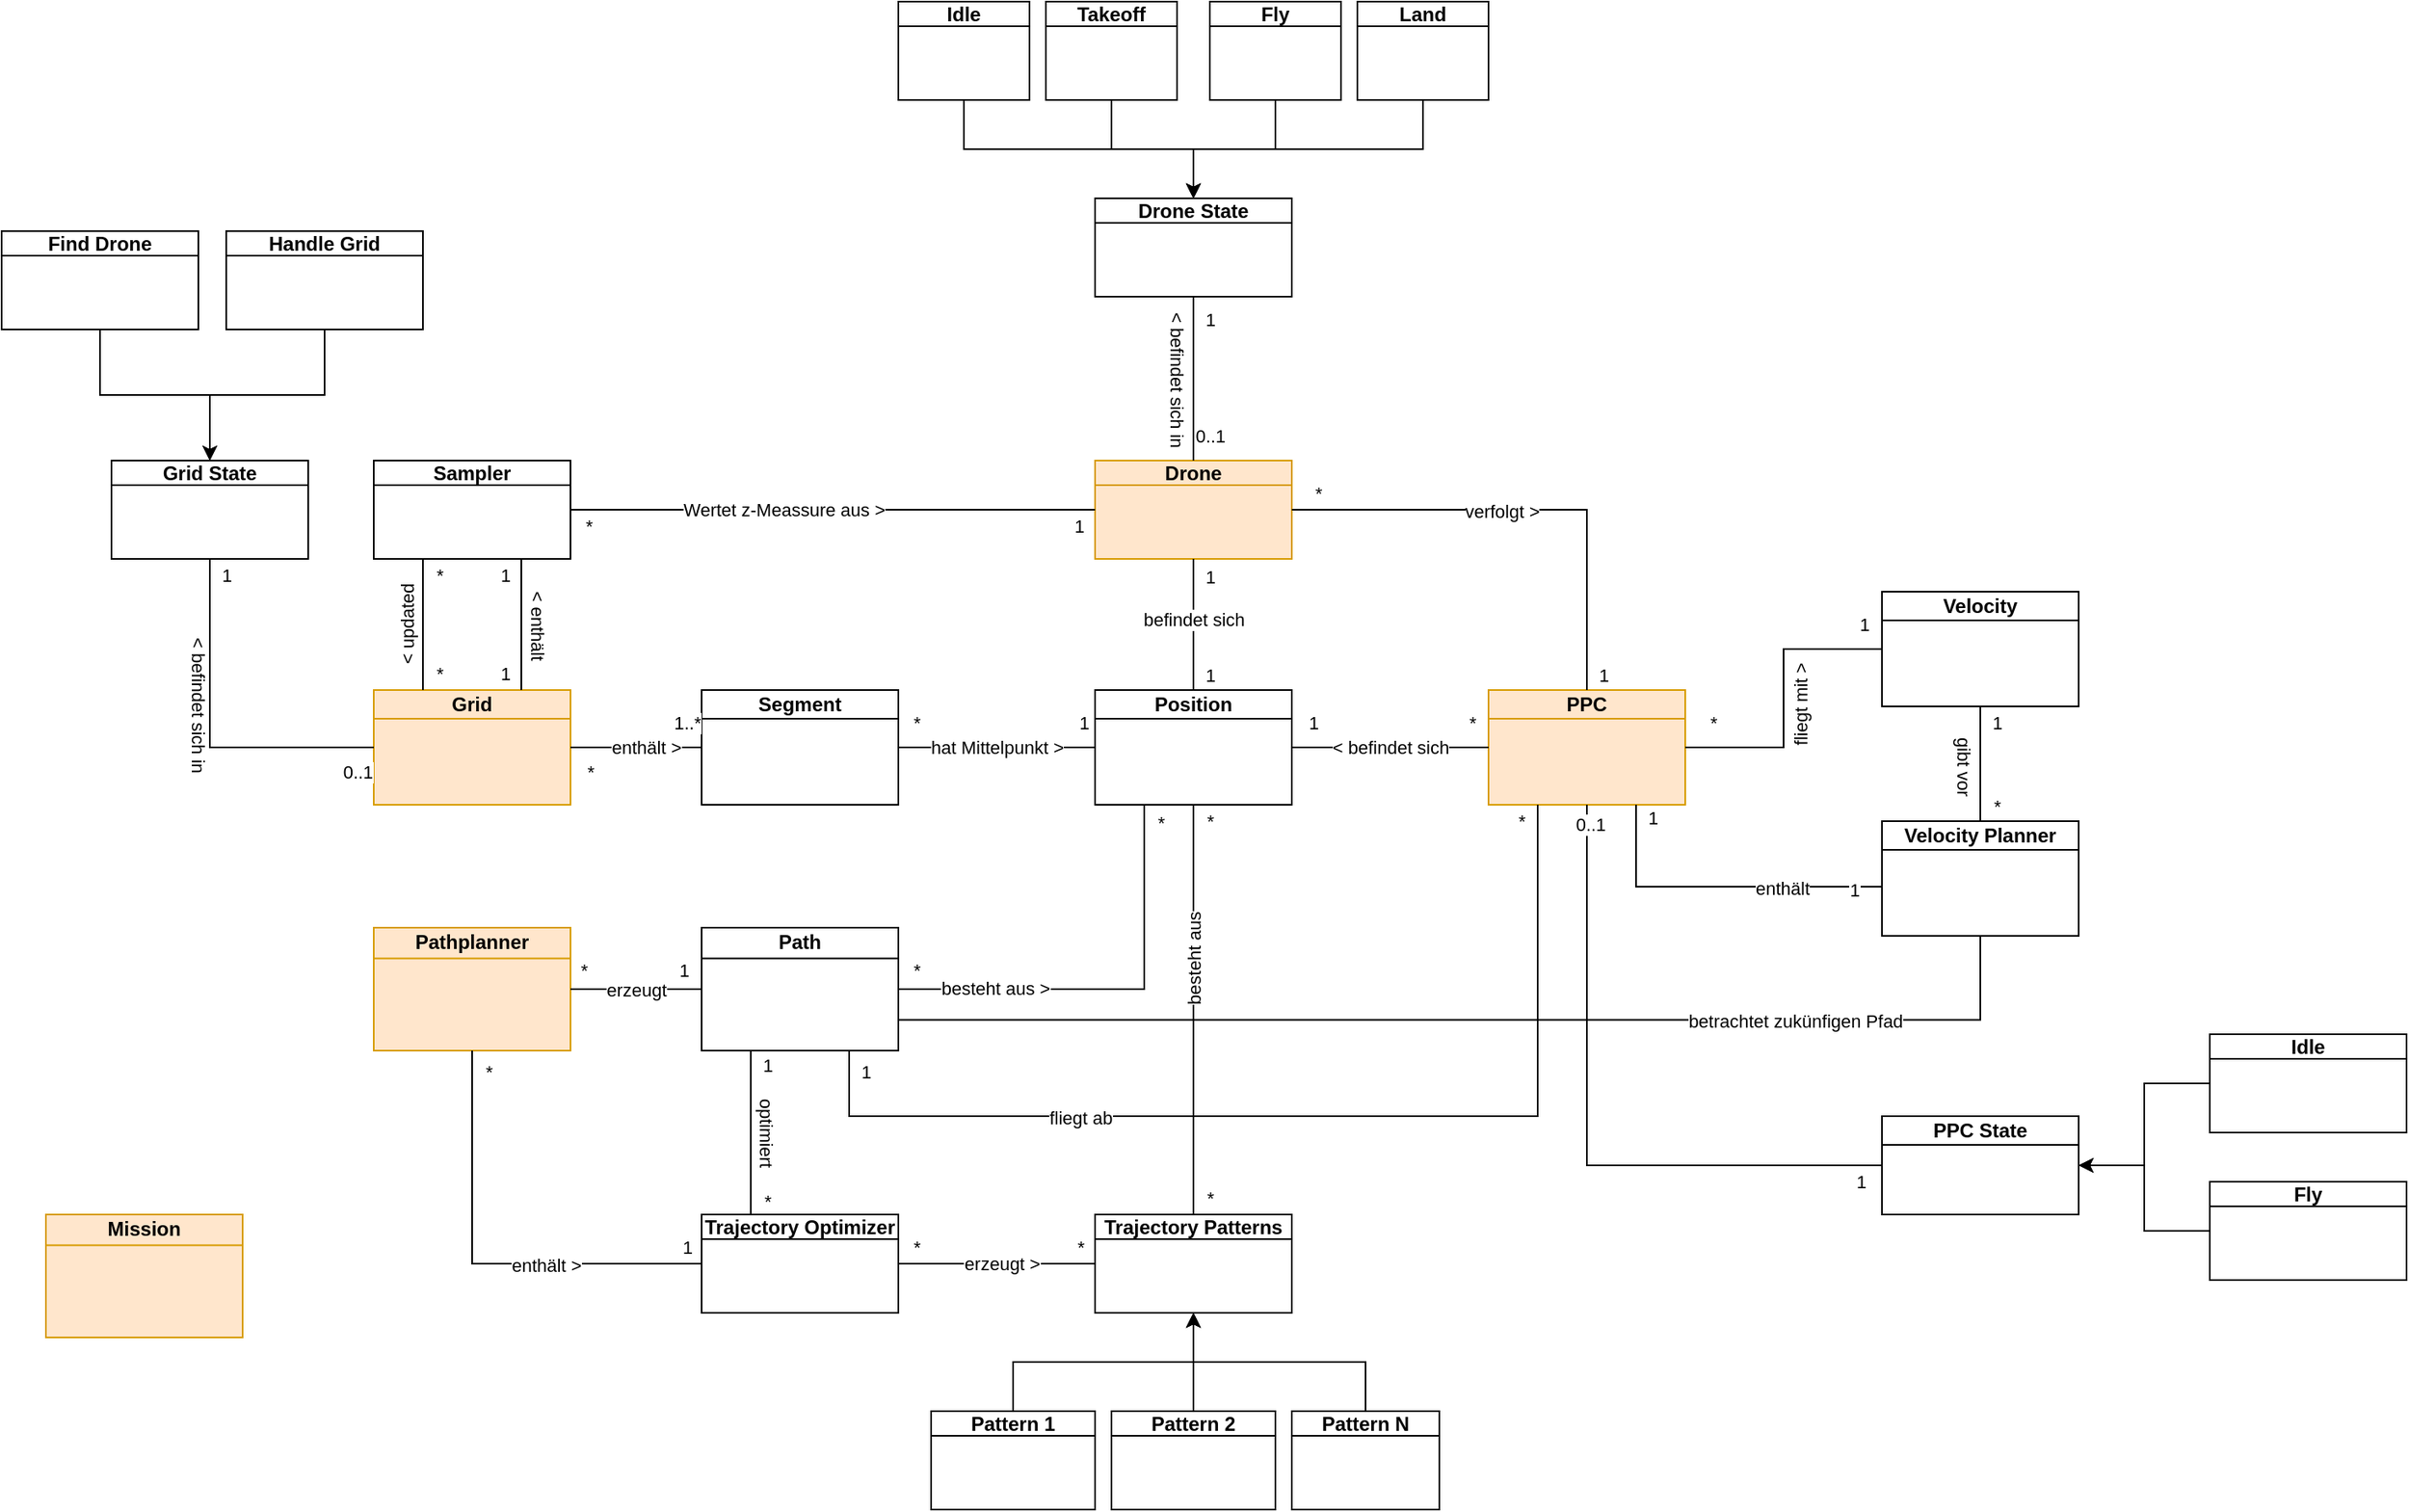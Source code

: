 <mxfile version="26.0.9">
  <diagram id="C5RBs43oDa-KdzZeNtuy" name="Page-1">
    <mxGraphModel dx="3218" dy="2085" grid="1" gridSize="10" guides="1" tooltips="1" connect="1" arrows="1" fold="1" page="1" pageScale="1" pageWidth="827" pageHeight="1169" math="0" shadow="0">
      <root>
        <mxCell id="WIyWlLk6GJQsqaUBKTNV-0" />
        <mxCell id="WIyWlLk6GJQsqaUBKTNV-1" parent="WIyWlLk6GJQsqaUBKTNV-0" />
        <mxCell id="83C_K9UTvUmJRls6Znom-3" value="" style="group" parent="WIyWlLk6GJQsqaUBKTNV-1" vertex="1" connectable="0">
          <mxGeometry x="-720" y="120" width="120" height="70" as="geometry" />
        </mxCell>
        <mxCell id="83C_K9UTvUmJRls6Znom-0" value="" style="rounded=0;whiteSpace=wrap;html=1;fillColor=#ffe6cc;strokeColor=#d79b00;" parent="83C_K9UTvUmJRls6Znom-3" vertex="1">
          <mxGeometry width="120" height="70" as="geometry" />
        </mxCell>
        <mxCell id="83C_K9UTvUmJRls6Znom-1" value="&lt;b&gt;Grid&lt;/b&gt;" style="rounded=0;whiteSpace=wrap;html=1;fillColor=#ffe6cc;strokeColor=#d79b00;" parent="83C_K9UTvUmJRls6Znom-3" vertex="1">
          <mxGeometry width="120" height="17.5" as="geometry" />
        </mxCell>
        <mxCell id="83C_K9UTvUmJRls6Znom-4" value="" style="group" parent="WIyWlLk6GJQsqaUBKTNV-1" vertex="1" connectable="0">
          <mxGeometry x="-520" y="120" width="120" height="70" as="geometry" />
        </mxCell>
        <mxCell id="83C_K9UTvUmJRls6Znom-5" value="" style="rounded=0;whiteSpace=wrap;html=1;" parent="83C_K9UTvUmJRls6Znom-4" vertex="1">
          <mxGeometry width="120" height="70" as="geometry" />
        </mxCell>
        <mxCell id="83C_K9UTvUmJRls6Znom-6" value="&lt;b&gt;Segment&lt;/b&gt;" style="rounded=0;whiteSpace=wrap;html=1;" parent="83C_K9UTvUmJRls6Znom-4" vertex="1">
          <mxGeometry width="120" height="17.5" as="geometry" />
        </mxCell>
        <mxCell id="83C_K9UTvUmJRls6Znom-7" value="" style="group" parent="WIyWlLk6GJQsqaUBKTNV-1" vertex="1" connectable="0">
          <mxGeometry x="-280" y="120" width="120" height="70" as="geometry" />
        </mxCell>
        <mxCell id="83C_K9UTvUmJRls6Znom-8" value="" style="rounded=0;whiteSpace=wrap;html=1;" parent="83C_K9UTvUmJRls6Znom-7" vertex="1">
          <mxGeometry width="120" height="70" as="geometry" />
        </mxCell>
        <mxCell id="83C_K9UTvUmJRls6Znom-9" value="&lt;b&gt;Position&lt;/b&gt;" style="rounded=0;whiteSpace=wrap;html=1;" parent="83C_K9UTvUmJRls6Znom-7" vertex="1">
          <mxGeometry width="120" height="17.5" as="geometry" />
        </mxCell>
        <mxCell id="83C_K9UTvUmJRls6Znom-10" value="" style="group;fillColor=#dae8fc;strokeColor=#6c8ebf;" parent="WIyWlLk6GJQsqaUBKTNV-1" vertex="1" connectable="0">
          <mxGeometry x="-720" y="265" width="120" height="75" as="geometry" />
        </mxCell>
        <mxCell id="83C_K9UTvUmJRls6Znom-11" value="" style="rounded=0;whiteSpace=wrap;html=1;fillColor=#ffe6cc;strokeColor=#d79b00;" parent="83C_K9UTvUmJRls6Znom-10" vertex="1">
          <mxGeometry width="120" height="75" as="geometry" />
        </mxCell>
        <mxCell id="83C_K9UTvUmJRls6Znom-12" value="&lt;b&gt;Pathplanner&lt;/b&gt;" style="rounded=0;whiteSpace=wrap;html=1;fillColor=#ffe6cc;strokeColor=#d79b00;" parent="83C_K9UTvUmJRls6Znom-10" vertex="1">
          <mxGeometry width="120" height="18.75" as="geometry" />
        </mxCell>
        <mxCell id="83C_K9UTvUmJRls6Znom-13" value="" style="group" parent="WIyWlLk6GJQsqaUBKTNV-1" vertex="1" connectable="0">
          <mxGeometry x="-520" y="265" width="120" height="75" as="geometry" />
        </mxCell>
        <mxCell id="83C_K9UTvUmJRls6Znom-14" value="" style="rounded=0;whiteSpace=wrap;html=1;" parent="83C_K9UTvUmJRls6Znom-13" vertex="1">
          <mxGeometry width="120" height="75" as="geometry" />
        </mxCell>
        <mxCell id="83C_K9UTvUmJRls6Znom-15" value="&lt;b&gt;Path&lt;/b&gt;" style="rounded=0;whiteSpace=wrap;html=1;" parent="83C_K9UTvUmJRls6Znom-13" vertex="1">
          <mxGeometry width="120" height="18.75" as="geometry" />
        </mxCell>
        <mxCell id="83C_K9UTvUmJRls6Znom-16" value="" style="group;" parent="WIyWlLk6GJQsqaUBKTNV-1" vertex="1" connectable="0">
          <mxGeometry x="-520" y="440" width="120" height="60" as="geometry" />
        </mxCell>
        <mxCell id="83C_K9UTvUmJRls6Znom-17" value="" style="rounded=0;whiteSpace=wrap;html=1;" parent="83C_K9UTvUmJRls6Znom-16" vertex="1">
          <mxGeometry width="120" height="60" as="geometry" />
        </mxCell>
        <mxCell id="83C_K9UTvUmJRls6Znom-18" value="&lt;b&gt;Trajectory Optimizer&lt;/b&gt;" style="rounded=0;whiteSpace=wrap;html=1;" parent="83C_K9UTvUmJRls6Znom-16" vertex="1">
          <mxGeometry width="120" height="15" as="geometry" />
        </mxCell>
        <mxCell id="83C_K9UTvUmJRls6Znom-19" value="" style="group" parent="WIyWlLk6GJQsqaUBKTNV-1" vertex="1" connectable="0">
          <mxGeometry x="-280" y="440" width="120" height="60" as="geometry" />
        </mxCell>
        <mxCell id="83C_K9UTvUmJRls6Znom-20" value="" style="rounded=0;whiteSpace=wrap;html=1;" parent="83C_K9UTvUmJRls6Znom-19" vertex="1">
          <mxGeometry width="120" height="60" as="geometry" />
        </mxCell>
        <mxCell id="83C_K9UTvUmJRls6Znom-21" value="&lt;b&gt;Trajectory Patterns&lt;/b&gt;" style="rounded=0;whiteSpace=wrap;html=1;" parent="83C_K9UTvUmJRls6Znom-19" vertex="1">
          <mxGeometry width="120" height="15" as="geometry" />
        </mxCell>
        <mxCell id="83C_K9UTvUmJRls6Znom-22" value="" style="group" parent="WIyWlLk6GJQsqaUBKTNV-1" vertex="1" connectable="0">
          <mxGeometry x="-380" y="560" width="100" height="60" as="geometry" />
        </mxCell>
        <mxCell id="83C_K9UTvUmJRls6Znom-23" value="" style="rounded=0;whiteSpace=wrap;html=1;" parent="83C_K9UTvUmJRls6Znom-22" vertex="1">
          <mxGeometry width="100" height="60" as="geometry" />
        </mxCell>
        <mxCell id="83C_K9UTvUmJRls6Znom-24" value="&lt;b&gt;Pattern 1&lt;/b&gt;" style="rounded=0;whiteSpace=wrap;html=1;" parent="83C_K9UTvUmJRls6Znom-22" vertex="1">
          <mxGeometry width="100" height="15" as="geometry" />
        </mxCell>
        <mxCell id="83C_K9UTvUmJRls6Znom-25" value="" style="group" parent="WIyWlLk6GJQsqaUBKTNV-1" vertex="1" connectable="0">
          <mxGeometry x="-270" y="560" width="100" height="60" as="geometry" />
        </mxCell>
        <mxCell id="83C_K9UTvUmJRls6Znom-26" value="" style="rounded=0;whiteSpace=wrap;html=1;" parent="83C_K9UTvUmJRls6Znom-25" vertex="1">
          <mxGeometry width="100" height="60" as="geometry" />
        </mxCell>
        <mxCell id="83C_K9UTvUmJRls6Znom-27" value="&lt;b&gt;Pattern 2&lt;/b&gt;" style="rounded=0;whiteSpace=wrap;html=1;" parent="83C_K9UTvUmJRls6Znom-25" vertex="1">
          <mxGeometry width="100" height="15" as="geometry" />
        </mxCell>
        <mxCell id="83C_K9UTvUmJRls6Znom-29" value="" style="group" parent="WIyWlLk6GJQsqaUBKTNV-1" vertex="1" connectable="0">
          <mxGeometry x="-160" y="560" width="90" height="60" as="geometry" />
        </mxCell>
        <mxCell id="83C_K9UTvUmJRls6Znom-30" value="" style="rounded=0;whiteSpace=wrap;html=1;" parent="83C_K9UTvUmJRls6Znom-29" vertex="1">
          <mxGeometry width="90" height="60" as="geometry" />
        </mxCell>
        <mxCell id="83C_K9UTvUmJRls6Znom-31" value="&lt;b&gt;Pattern N&lt;/b&gt;" style="rounded=0;whiteSpace=wrap;html=1;" parent="83C_K9UTvUmJRls6Znom-29" vertex="1">
          <mxGeometry width="90" height="15" as="geometry" />
        </mxCell>
        <mxCell id="83C_K9UTvUmJRls6Znom-32" value="" style="group;fillColor=#ffe6cc;strokeColor=#d79b00;" parent="WIyWlLk6GJQsqaUBKTNV-1" vertex="1" connectable="0">
          <mxGeometry x="-40" y="120" width="120" height="70" as="geometry" />
        </mxCell>
        <mxCell id="83C_K9UTvUmJRls6Znom-33" value="" style="rounded=0;whiteSpace=wrap;html=1;fillColor=#ffe6cc;strokeColor=#d79b00;" parent="83C_K9UTvUmJRls6Znom-32" vertex="1">
          <mxGeometry width="120" height="70" as="geometry" />
        </mxCell>
        <mxCell id="83C_K9UTvUmJRls6Znom-34" value="&lt;b&gt;PPC&lt;/b&gt;" style="rounded=0;whiteSpace=wrap;html=1;fillColor=#ffe6cc;strokeColor=#d79b00;" parent="83C_K9UTvUmJRls6Znom-32" vertex="1">
          <mxGeometry width="120" height="17.5" as="geometry" />
        </mxCell>
        <mxCell id="83C_K9UTvUmJRls6Znom-36" value="" style="group" parent="WIyWlLk6GJQsqaUBKTNV-1" vertex="1" connectable="0">
          <mxGeometry x="200" y="60" width="120" height="70" as="geometry" />
        </mxCell>
        <mxCell id="83C_K9UTvUmJRls6Znom-37" value="" style="rounded=0;whiteSpace=wrap;html=1;" parent="83C_K9UTvUmJRls6Znom-36" vertex="1">
          <mxGeometry width="120" height="70" as="geometry" />
        </mxCell>
        <mxCell id="83C_K9UTvUmJRls6Znom-38" value="&lt;b&gt;Velocity&lt;/b&gt;" style="rounded=0;whiteSpace=wrap;html=1;" parent="83C_K9UTvUmJRls6Znom-36" vertex="1">
          <mxGeometry width="120" height="17.5" as="geometry" />
        </mxCell>
        <mxCell id="83C_K9UTvUmJRls6Znom-39" value="" style="group;fillColor=#ffe6cc;strokeColor=#d79b00;" parent="WIyWlLk6GJQsqaUBKTNV-1" vertex="1" connectable="0">
          <mxGeometry x="200" y="200" width="120" height="70" as="geometry" />
        </mxCell>
        <mxCell id="83C_K9UTvUmJRls6Znom-40" value="" style="rounded=0;whiteSpace=wrap;html=1;" parent="83C_K9UTvUmJRls6Znom-39" vertex="1">
          <mxGeometry width="120" height="70" as="geometry" />
        </mxCell>
        <mxCell id="83C_K9UTvUmJRls6Znom-41" value="&lt;b&gt;Velocity Planner&lt;/b&gt;" style="rounded=0;whiteSpace=wrap;html=1;" parent="83C_K9UTvUmJRls6Znom-39" vertex="1">
          <mxGeometry width="120" height="17.5" as="geometry" />
        </mxCell>
        <mxCell id="83C_K9UTvUmJRls6Znom-42" value="" style="group" parent="WIyWlLk6GJQsqaUBKTNV-1" vertex="1" connectable="0">
          <mxGeometry x="-720" y="-20" width="120" height="60" as="geometry" />
        </mxCell>
        <mxCell id="83C_K9UTvUmJRls6Znom-43" value="" style="rounded=0;whiteSpace=wrap;html=1;" parent="83C_K9UTvUmJRls6Znom-42" vertex="1">
          <mxGeometry width="120" height="60" as="geometry" />
        </mxCell>
        <mxCell id="83C_K9UTvUmJRls6Znom-44" value="&lt;b&gt;Sampler&lt;/b&gt;" style="rounded=0;whiteSpace=wrap;html=1;" parent="83C_K9UTvUmJRls6Znom-42" vertex="1">
          <mxGeometry width="120" height="15" as="geometry" />
        </mxCell>
        <mxCell id="83C_K9UTvUmJRls6Znom-59" value="" style="group;fillColor=#ffe6cc;strokeColor=#d79b00;" parent="WIyWlLk6GJQsqaUBKTNV-1" vertex="1" connectable="0">
          <mxGeometry x="-280" y="-20" width="120" height="60" as="geometry" />
        </mxCell>
        <mxCell id="83C_K9UTvUmJRls6Znom-60" value="" style="rounded=0;whiteSpace=wrap;html=1;fillColor=#ffe6cc;strokeColor=#d79b00;" parent="83C_K9UTvUmJRls6Znom-59" vertex="1">
          <mxGeometry width="120" height="60" as="geometry" />
        </mxCell>
        <mxCell id="83C_K9UTvUmJRls6Znom-61" value="&lt;b&gt;Drone&lt;/b&gt;" style="rounded=0;whiteSpace=wrap;html=1;fillColor=#ffe6cc;strokeColor=#d79b00;" parent="83C_K9UTvUmJRls6Znom-59" vertex="1">
          <mxGeometry width="120" height="15" as="geometry" />
        </mxCell>
        <mxCell id="83C_K9UTvUmJRls6Znom-62" style="edgeStyle=orthogonalEdgeStyle;rounded=0;orthogonalLoop=1;jettySize=auto;html=1;entryX=0;entryY=0.5;entryDx=0;entryDy=0;endArrow=none;startFill=0;" parent="WIyWlLk6GJQsqaUBKTNV-1" source="83C_K9UTvUmJRls6Znom-0" target="83C_K9UTvUmJRls6Znom-5" edge="1">
          <mxGeometry relative="1" as="geometry" />
        </mxCell>
        <mxCell id="83C_K9UTvUmJRls6Znom-63" value="enthält &amp;gt;" style="edgeLabel;html=1;align=center;verticalAlign=middle;resizable=0;points=[];" parent="83C_K9UTvUmJRls6Znom-62" vertex="1" connectable="0">
          <mxGeometry x="-0.307" relative="1" as="geometry">
            <mxPoint x="18" as="offset" />
          </mxGeometry>
        </mxCell>
        <mxCell id="Tx5m4rBmc_RE7BWFl7yI-36" value="1..*" style="edgeLabel;html=1;align=center;verticalAlign=middle;resizable=0;points=[];" vertex="1" connectable="0" parent="83C_K9UTvUmJRls6Znom-62">
          <mxGeometry x="0.832" relative="1" as="geometry">
            <mxPoint x="-3" y="-15" as="offset" />
          </mxGeometry>
        </mxCell>
        <mxCell id="Tx5m4rBmc_RE7BWFl7yI-37" value="*" style="edgeLabel;html=1;align=center;verticalAlign=middle;resizable=0;points=[];" vertex="1" connectable="0" parent="83C_K9UTvUmJRls6Znom-62">
          <mxGeometry x="-0.705" relative="1" as="geometry">
            <mxPoint y="15" as="offset" />
          </mxGeometry>
        </mxCell>
        <mxCell id="83C_K9UTvUmJRls6Znom-64" style="edgeStyle=orthogonalEdgeStyle;rounded=0;orthogonalLoop=1;jettySize=auto;html=1;entryX=0;entryY=0.5;entryDx=0;entryDy=0;endArrow=none;startFill=0;" parent="WIyWlLk6GJQsqaUBKTNV-1" source="83C_K9UTvUmJRls6Znom-5" target="83C_K9UTvUmJRls6Znom-8" edge="1">
          <mxGeometry relative="1" as="geometry" />
        </mxCell>
        <mxCell id="83C_K9UTvUmJRls6Znom-65" value="hat Mittelpunkt &amp;gt;" style="edgeLabel;html=1;align=center;verticalAlign=middle;resizable=0;points=[];" parent="83C_K9UTvUmJRls6Znom-64" vertex="1" connectable="0">
          <mxGeometry x="-0.121" relative="1" as="geometry">
            <mxPoint x="7" as="offset" />
          </mxGeometry>
        </mxCell>
        <mxCell id="Tx5m4rBmc_RE7BWFl7yI-38" value="1" style="edgeLabel;html=1;align=center;verticalAlign=middle;resizable=0;points=[];" vertex="1" connectable="0" parent="83C_K9UTvUmJRls6Znom-64">
          <mxGeometry x="0.874" y="1" relative="1" as="geometry">
            <mxPoint y="-14" as="offset" />
          </mxGeometry>
        </mxCell>
        <mxCell id="Tx5m4rBmc_RE7BWFl7yI-39" value="*" style="edgeLabel;html=1;align=center;verticalAlign=middle;resizable=0;points=[];" vertex="1" connectable="0" parent="83C_K9UTvUmJRls6Znom-64">
          <mxGeometry x="-0.817" y="-1" relative="1" as="geometry">
            <mxPoint y="-16" as="offset" />
          </mxGeometry>
        </mxCell>
        <mxCell id="83C_K9UTvUmJRls6Znom-66" style="edgeStyle=orthogonalEdgeStyle;rounded=0;orthogonalLoop=1;jettySize=auto;html=1;entryX=0;entryY=0.5;entryDx=0;entryDy=0;endArrow=none;startFill=0;" parent="WIyWlLk6GJQsqaUBKTNV-1" source="83C_K9UTvUmJRls6Znom-11" target="83C_K9UTvUmJRls6Znom-14" edge="1">
          <mxGeometry relative="1" as="geometry" />
        </mxCell>
        <mxCell id="83C_K9UTvUmJRls6Znom-67" value="erzeugt" style="edgeLabel;html=1;align=center;verticalAlign=middle;resizable=0;points=[];" parent="83C_K9UTvUmJRls6Znom-66" vertex="1" connectable="0">
          <mxGeometry x="-0.201" y="-1" relative="1" as="geometry">
            <mxPoint x="8" y="-1" as="offset" />
          </mxGeometry>
        </mxCell>
        <mxCell id="Tx5m4rBmc_RE7BWFl7yI-44" value="1" style="edgeLabel;html=1;align=center;verticalAlign=middle;resizable=0;points=[];" vertex="1" connectable="0" parent="83C_K9UTvUmJRls6Znom-66">
          <mxGeometry x="0.723" relative="1" as="geometry">
            <mxPoint y="-12" as="offset" />
          </mxGeometry>
        </mxCell>
        <mxCell id="Tx5m4rBmc_RE7BWFl7yI-45" value="*" style="edgeLabel;html=1;align=center;verticalAlign=middle;resizable=0;points=[];" vertex="1" connectable="0" parent="83C_K9UTvUmJRls6Znom-66">
          <mxGeometry x="-0.807" relative="1" as="geometry">
            <mxPoint y="-12" as="offset" />
          </mxGeometry>
        </mxCell>
        <mxCell id="83C_K9UTvUmJRls6Znom-68" style="edgeStyle=orthogonalEdgeStyle;rounded=0;orthogonalLoop=1;jettySize=auto;html=1;entryX=0.25;entryY=1;entryDx=0;entryDy=0;endArrow=none;startFill=0;" parent="WIyWlLk6GJQsqaUBKTNV-1" source="83C_K9UTvUmJRls6Znom-14" target="83C_K9UTvUmJRls6Znom-8" edge="1">
          <mxGeometry relative="1" as="geometry" />
        </mxCell>
        <mxCell id="83C_K9UTvUmJRls6Znom-69" value="besteht aus &amp;gt;" style="edgeLabel;html=1;align=center;verticalAlign=middle;resizable=0;points=[];" parent="83C_K9UTvUmJRls6Znom-68" vertex="1" connectable="0">
          <mxGeometry x="-0.549" y="1" relative="1" as="geometry">
            <mxPoint as="offset" />
          </mxGeometry>
        </mxCell>
        <mxCell id="Tx5m4rBmc_RE7BWFl7yI-42" value="*" style="edgeLabel;html=1;align=center;verticalAlign=middle;resizable=0;points=[];" vertex="1" connectable="0" parent="83C_K9UTvUmJRls6Znom-68">
          <mxGeometry x="0.943" relative="1" as="geometry">
            <mxPoint x="10" y="3" as="offset" />
          </mxGeometry>
        </mxCell>
        <mxCell id="Tx5m4rBmc_RE7BWFl7yI-43" value="*" style="edgeLabel;html=1;align=center;verticalAlign=middle;resizable=0;points=[];" vertex="1" connectable="0" parent="83C_K9UTvUmJRls6Znom-68">
          <mxGeometry x="-0.898" y="-1" relative="1" as="geometry">
            <mxPoint x="-3" y="-13" as="offset" />
          </mxGeometry>
        </mxCell>
        <mxCell id="83C_K9UTvUmJRls6Znom-72" style="edgeStyle=orthogonalEdgeStyle;rounded=0;orthogonalLoop=1;jettySize=auto;html=1;entryX=0.25;entryY=1;entryDx=0;entryDy=0;exitX=0.25;exitY=0;exitDx=0;exitDy=0;endArrow=none;startFill=0;" parent="WIyWlLk6GJQsqaUBKTNV-1" source="83C_K9UTvUmJRls6Znom-18" target="83C_K9UTvUmJRls6Znom-14" edge="1">
          <mxGeometry relative="1" as="geometry" />
        </mxCell>
        <mxCell id="83C_K9UTvUmJRls6Znom-73" value="optimiert" style="edgeLabel;html=1;align=center;verticalAlign=middle;resizable=0;points=[];rotation=90;" parent="83C_K9UTvUmJRls6Znom-72" vertex="1" connectable="0">
          <mxGeometry x="0.007" relative="1" as="geometry">
            <mxPoint x="10" as="offset" />
          </mxGeometry>
        </mxCell>
        <mxCell id="Tx5m4rBmc_RE7BWFl7yI-48" value="1" style="edgeLabel;html=1;align=center;verticalAlign=middle;resizable=0;points=[];" vertex="1" connectable="0" parent="83C_K9UTvUmJRls6Znom-72">
          <mxGeometry x="0.83" y="-1" relative="1" as="geometry">
            <mxPoint x="9" as="offset" />
          </mxGeometry>
        </mxCell>
        <mxCell id="Tx5m4rBmc_RE7BWFl7yI-49" value="*" style="edgeLabel;html=1;align=center;verticalAlign=middle;resizable=0;points=[];" vertex="1" connectable="0" parent="83C_K9UTvUmJRls6Znom-72">
          <mxGeometry x="-0.835" y="-1" relative="1" as="geometry">
            <mxPoint x="9" as="offset" />
          </mxGeometry>
        </mxCell>
        <mxCell id="83C_K9UTvUmJRls6Znom-74" style="edgeStyle=orthogonalEdgeStyle;rounded=0;orthogonalLoop=1;jettySize=auto;html=1;entryX=0;entryY=0.5;entryDx=0;entryDy=0;endArrow=none;startFill=0;" parent="WIyWlLk6GJQsqaUBKTNV-1" source="83C_K9UTvUmJRls6Znom-17" target="83C_K9UTvUmJRls6Znom-20" edge="1">
          <mxGeometry relative="1" as="geometry" />
        </mxCell>
        <mxCell id="83C_K9UTvUmJRls6Znom-75" value="erzeugt &amp;gt;" style="edgeLabel;html=1;align=center;verticalAlign=middle;resizable=0;points=[];" parent="83C_K9UTvUmJRls6Znom-74" vertex="1" connectable="0">
          <mxGeometry x="0.041" relative="1" as="geometry">
            <mxPoint as="offset" />
          </mxGeometry>
        </mxCell>
        <mxCell id="Tx5m4rBmc_RE7BWFl7yI-50" value="*" style="edgeLabel;html=1;align=center;verticalAlign=middle;resizable=0;points=[];" vertex="1" connectable="0" parent="83C_K9UTvUmJRls6Znom-74">
          <mxGeometry x="0.853" relative="1" as="geometry">
            <mxPoint y="-10" as="offset" />
          </mxGeometry>
        </mxCell>
        <mxCell id="Tx5m4rBmc_RE7BWFl7yI-51" value="*" style="edgeLabel;html=1;align=center;verticalAlign=middle;resizable=0;points=[];" vertex="1" connectable="0" parent="83C_K9UTvUmJRls6Znom-74">
          <mxGeometry x="-0.814" y="-1" relative="1" as="geometry">
            <mxPoint y="-11" as="offset" />
          </mxGeometry>
        </mxCell>
        <mxCell id="83C_K9UTvUmJRls6Znom-78" style="edgeStyle=orthogonalEdgeStyle;rounded=0;orthogonalLoop=1;jettySize=auto;html=1;entryX=0.5;entryY=1;entryDx=0;entryDy=0;" parent="WIyWlLk6GJQsqaUBKTNV-1" source="83C_K9UTvUmJRls6Znom-27" target="83C_K9UTvUmJRls6Znom-20" edge="1">
          <mxGeometry relative="1" as="geometry" />
        </mxCell>
        <mxCell id="83C_K9UTvUmJRls6Znom-80" style="edgeStyle=orthogonalEdgeStyle;rounded=0;orthogonalLoop=1;jettySize=auto;html=1;entryX=0.5;entryY=1;entryDx=0;entryDy=0;endArrow=none;startFill=0;" parent="WIyWlLk6GJQsqaUBKTNV-1" source="83C_K9UTvUmJRls6Znom-21" target="83C_K9UTvUmJRls6Znom-8" edge="1">
          <mxGeometry relative="1" as="geometry" />
        </mxCell>
        <mxCell id="83C_K9UTvUmJRls6Znom-81" value="besteht aus" style="edgeLabel;html=1;align=center;verticalAlign=middle;resizable=0;points=[];rotation=-90;" parent="83C_K9UTvUmJRls6Znom-80" vertex="1" connectable="0">
          <mxGeometry x="-0.265" relative="1" as="geometry">
            <mxPoint y="-64" as="offset" />
          </mxGeometry>
        </mxCell>
        <mxCell id="Tx5m4rBmc_RE7BWFl7yI-52" value="*" style="edgeLabel;html=1;align=center;verticalAlign=middle;resizable=0;points=[];" vertex="1" connectable="0" parent="83C_K9UTvUmJRls6Znom-80">
          <mxGeometry x="0.878" y="-1" relative="1" as="geometry">
            <mxPoint x="9" y="-5" as="offset" />
          </mxGeometry>
        </mxCell>
        <mxCell id="Tx5m4rBmc_RE7BWFl7yI-53" value="*" style="edgeLabel;html=1;align=center;verticalAlign=middle;resizable=0;points=[];" vertex="1" connectable="0" parent="83C_K9UTvUmJRls6Znom-80">
          <mxGeometry x="-0.918" relative="1" as="geometry">
            <mxPoint x="10" as="offset" />
          </mxGeometry>
        </mxCell>
        <mxCell id="83C_K9UTvUmJRls6Znom-82" style="edgeStyle=orthogonalEdgeStyle;rounded=0;orthogonalLoop=1;jettySize=auto;html=1;entryX=0.5;entryY=0;entryDx=0;entryDy=0;exitX=1;exitY=0.5;exitDx=0;exitDy=0;endArrow=none;startFill=0;" parent="WIyWlLk6GJQsqaUBKTNV-1" source="83C_K9UTvUmJRls6Znom-60" target="83C_K9UTvUmJRls6Znom-34" edge="1">
          <mxGeometry relative="1" as="geometry">
            <mxPoint x="-140" y="10" as="sourcePoint" />
            <mxPoint x="80" y="360" as="targetPoint" />
          </mxGeometry>
        </mxCell>
        <mxCell id="83C_K9UTvUmJRls6Znom-83" value="verfolgt &amp;gt;" style="edgeLabel;html=1;align=center;verticalAlign=middle;resizable=0;points=[];" parent="83C_K9UTvUmJRls6Znom-82" vertex="1" connectable="0">
          <mxGeometry x="-0.121" y="-1" relative="1" as="geometry">
            <mxPoint as="offset" />
          </mxGeometry>
        </mxCell>
        <mxCell id="Tx5m4rBmc_RE7BWFl7yI-27" value="1" style="edgeLabel;html=1;align=center;verticalAlign=middle;resizable=0;points=[];" vertex="1" connectable="0" parent="83C_K9UTvUmJRls6Znom-82">
          <mxGeometry x="0.934" y="-1" relative="1" as="geometry">
            <mxPoint x="11" as="offset" />
          </mxGeometry>
        </mxCell>
        <mxCell id="Tx5m4rBmc_RE7BWFl7yI-28" value="*" style="edgeLabel;html=1;align=center;verticalAlign=middle;resizable=0;points=[];" vertex="1" connectable="0" parent="83C_K9UTvUmJRls6Znom-82">
          <mxGeometry x="-0.892" y="1" relative="1" as="geometry">
            <mxPoint y="-9" as="offset" />
          </mxGeometry>
        </mxCell>
        <mxCell id="83C_K9UTvUmJRls6Znom-84" style="edgeStyle=orthogonalEdgeStyle;rounded=0;orthogonalLoop=1;jettySize=auto;html=1;entryX=0;entryY=0.5;entryDx=0;entryDy=0;endArrow=none;startFill=0;" parent="WIyWlLk6GJQsqaUBKTNV-1" source="83C_K9UTvUmJRls6Znom-33" target="83C_K9UTvUmJRls6Znom-37" edge="1">
          <mxGeometry relative="1" as="geometry" />
        </mxCell>
        <mxCell id="83C_K9UTvUmJRls6Znom-85" value="fliegt mit &amp;gt;" style="edgeLabel;html=1;align=center;verticalAlign=middle;resizable=0;points=[];rotation=-90;" parent="83C_K9UTvUmJRls6Znom-84" vertex="1" connectable="0">
          <mxGeometry x="-0.046" y="-1" relative="1" as="geometry">
            <mxPoint x="9" as="offset" />
          </mxGeometry>
        </mxCell>
        <mxCell id="Tx5m4rBmc_RE7BWFl7yI-29" value="1" style="edgeLabel;html=1;align=center;verticalAlign=middle;resizable=0;points=[];" vertex="1" connectable="0" parent="83C_K9UTvUmJRls6Znom-84">
          <mxGeometry x="0.878" y="-1" relative="1" as="geometry">
            <mxPoint y="-16" as="offset" />
          </mxGeometry>
        </mxCell>
        <mxCell id="Tx5m4rBmc_RE7BWFl7yI-30" value="*" style="edgeLabel;html=1;align=center;verticalAlign=middle;resizable=0;points=[];" vertex="1" connectable="0" parent="83C_K9UTvUmJRls6Znom-84">
          <mxGeometry x="-0.777" y="-1" relative="1" as="geometry">
            <mxPoint x="-3" y="-16" as="offset" />
          </mxGeometry>
        </mxCell>
        <mxCell id="83C_K9UTvUmJRls6Znom-86" style="edgeStyle=orthogonalEdgeStyle;rounded=0;orthogonalLoop=1;jettySize=auto;html=1;entryX=0.5;entryY=1;entryDx=0;entryDy=0;endArrow=none;startFill=0;" parent="WIyWlLk6GJQsqaUBKTNV-1" source="83C_K9UTvUmJRls6Znom-41" target="83C_K9UTvUmJRls6Znom-37" edge="1">
          <mxGeometry relative="1" as="geometry" />
        </mxCell>
        <mxCell id="83C_K9UTvUmJRls6Znom-87" value="gibt vor" style="edgeLabel;html=1;align=center;verticalAlign=middle;resizable=0;points=[];rotation=90;" parent="83C_K9UTvUmJRls6Znom-86" vertex="1" connectable="0">
          <mxGeometry x="-0.028" y="-1" relative="1" as="geometry">
            <mxPoint x="-11" as="offset" />
          </mxGeometry>
        </mxCell>
        <mxCell id="Tx5m4rBmc_RE7BWFl7yI-31" value="*" style="edgeLabel;html=1;align=center;verticalAlign=middle;resizable=0;points=[];" vertex="1" connectable="0" parent="83C_K9UTvUmJRls6Znom-86">
          <mxGeometry x="-0.842" relative="1" as="geometry">
            <mxPoint x="10" y="-4" as="offset" />
          </mxGeometry>
        </mxCell>
        <mxCell id="Tx5m4rBmc_RE7BWFl7yI-32" value="1" style="edgeLabel;html=1;align=center;verticalAlign=middle;resizable=0;points=[];" vertex="1" connectable="0" parent="83C_K9UTvUmJRls6Znom-86">
          <mxGeometry x="0.801" relative="1" as="geometry">
            <mxPoint x="10" y="3" as="offset" />
          </mxGeometry>
        </mxCell>
        <mxCell id="83C_K9UTvUmJRls6Znom-88" style="edgeStyle=orthogonalEdgeStyle;rounded=0;orthogonalLoop=1;jettySize=auto;html=1;entryX=0;entryY=0.5;entryDx=0;entryDy=0;exitX=0.75;exitY=1;exitDx=0;exitDy=0;endArrow=none;startFill=0;" parent="WIyWlLk6GJQsqaUBKTNV-1" source="83C_K9UTvUmJRls6Znom-33" target="83C_K9UTvUmJRls6Znom-40" edge="1">
          <mxGeometry relative="1" as="geometry">
            <Array as="points">
              <mxPoint x="50" y="240" />
              <mxPoint x="200" y="240" />
            </Array>
          </mxGeometry>
        </mxCell>
        <mxCell id="83C_K9UTvUmJRls6Znom-89" value="enthält" style="edgeLabel;html=1;align=center;verticalAlign=middle;resizable=0;points=[];" parent="83C_K9UTvUmJRls6Znom-88" vertex="1" connectable="0">
          <mxGeometry x="0.35" y="-1" relative="1" as="geometry">
            <mxPoint as="offset" />
          </mxGeometry>
        </mxCell>
        <mxCell id="Tx5m4rBmc_RE7BWFl7yI-58" value="1" style="edgeLabel;html=1;align=center;verticalAlign=middle;resizable=0;points=[];" vertex="1" connectable="0" parent="83C_K9UTvUmJRls6Znom-88">
          <mxGeometry x="0.782" y="-2" relative="1" as="geometry">
            <mxPoint as="offset" />
          </mxGeometry>
        </mxCell>
        <mxCell id="Tx5m4rBmc_RE7BWFl7yI-59" value="1" style="edgeLabel;html=1;align=center;verticalAlign=middle;resizable=0;points=[];" vertex="1" connectable="0" parent="83C_K9UTvUmJRls6Znom-88">
          <mxGeometry x="-0.922" relative="1" as="geometry">
            <mxPoint x="10" as="offset" />
          </mxGeometry>
        </mxCell>
        <mxCell id="83C_K9UTvUmJRls6Znom-90" style="edgeStyle=orthogonalEdgeStyle;rounded=0;orthogonalLoop=1;jettySize=auto;html=1;entryX=0.5;entryY=0;entryDx=0;entryDy=0;exitX=0.5;exitY=1;exitDx=0;exitDy=0;endArrow=none;startFill=0;" parent="WIyWlLk6GJQsqaUBKTNV-1" source="83C_K9UTvUmJRls6Znom-60" target="83C_K9UTvUmJRls6Znom-9" edge="1">
          <mxGeometry relative="1" as="geometry" />
        </mxCell>
        <mxCell id="83C_K9UTvUmJRls6Znom-91" value="befindet sich" style="edgeLabel;html=1;align=center;verticalAlign=middle;resizable=0;points=[];" parent="83C_K9UTvUmJRls6Znom-90" vertex="1" connectable="0">
          <mxGeometry x="0.145" relative="1" as="geometry">
            <mxPoint y="-9" as="offset" />
          </mxGeometry>
        </mxCell>
        <mxCell id="Tx5m4rBmc_RE7BWFl7yI-40" value="1" style="edgeLabel;html=1;align=center;verticalAlign=middle;resizable=0;points=[];" vertex="1" connectable="0" parent="83C_K9UTvUmJRls6Znom-90">
          <mxGeometry x="0.765" relative="1" as="geometry">
            <mxPoint x="10" as="offset" />
          </mxGeometry>
        </mxCell>
        <mxCell id="Tx5m4rBmc_RE7BWFl7yI-41" value="1" style="edgeLabel;html=1;align=center;verticalAlign=middle;resizable=0;points=[];" vertex="1" connectable="0" parent="83C_K9UTvUmJRls6Znom-90">
          <mxGeometry x="-0.739" y="1" relative="1" as="geometry">
            <mxPoint x="9" as="offset" />
          </mxGeometry>
        </mxCell>
        <mxCell id="83C_K9UTvUmJRls6Znom-92" style="edgeStyle=orthogonalEdgeStyle;rounded=0;orthogonalLoop=1;jettySize=auto;html=1;entryX=1;entryY=0.5;entryDx=0;entryDy=0;endArrow=none;startFill=0;" parent="WIyWlLk6GJQsqaUBKTNV-1" source="83C_K9UTvUmJRls6Znom-33" target="83C_K9UTvUmJRls6Znom-8" edge="1">
          <mxGeometry relative="1" as="geometry" />
        </mxCell>
        <mxCell id="83C_K9UTvUmJRls6Znom-93" value="&amp;lt; befindet sich" style="edgeLabel;html=1;align=center;verticalAlign=middle;resizable=0;points=[];" parent="83C_K9UTvUmJRls6Znom-92" vertex="1" connectable="0">
          <mxGeometry x="-0.183" relative="1" as="geometry">
            <mxPoint x="-11" as="offset" />
          </mxGeometry>
        </mxCell>
        <mxCell id="Tx5m4rBmc_RE7BWFl7yI-33" value="1" style="edgeLabel;html=1;align=center;verticalAlign=middle;resizable=0;points=[];" vertex="1" connectable="0" parent="83C_K9UTvUmJRls6Znom-92">
          <mxGeometry x="0.786" y="-1" relative="1" as="geometry">
            <mxPoint y="-14" as="offset" />
          </mxGeometry>
        </mxCell>
        <mxCell id="Tx5m4rBmc_RE7BWFl7yI-34" value="*" style="edgeLabel;html=1;align=center;verticalAlign=middle;resizable=0;points=[];" vertex="1" connectable="0" parent="83C_K9UTvUmJRls6Znom-92">
          <mxGeometry x="-0.801" relative="1" as="geometry">
            <mxPoint x="2" y="-15" as="offset" />
          </mxGeometry>
        </mxCell>
        <mxCell id="83C_K9UTvUmJRls6Znom-101" style="edgeStyle=orthogonalEdgeStyle;rounded=0;orthogonalLoop=1;jettySize=auto;html=1;entryX=0;entryY=0.5;entryDx=0;entryDy=0;endArrow=none;startFill=0;" parent="WIyWlLk6GJQsqaUBKTNV-1" source="83C_K9UTvUmJRls6Znom-43" target="83C_K9UTvUmJRls6Znom-60" edge="1">
          <mxGeometry relative="1" as="geometry" />
        </mxCell>
        <mxCell id="83C_K9UTvUmJRls6Znom-102" value="Wertet z-Meassure aus &amp;gt;" style="edgeLabel;html=1;align=center;verticalAlign=middle;resizable=0;points=[];" parent="83C_K9UTvUmJRls6Znom-101" vertex="1" connectable="0">
          <mxGeometry x="-0.681" relative="1" as="geometry">
            <mxPoint x="79" as="offset" />
          </mxGeometry>
        </mxCell>
        <mxCell id="Tx5m4rBmc_RE7BWFl7yI-23" value="1" style="edgeLabel;html=1;align=center;verticalAlign=middle;resizable=0;points=[];" vertex="1" connectable="0" parent="83C_K9UTvUmJRls6Znom-101">
          <mxGeometry x="0.954" y="-1" relative="1" as="geometry">
            <mxPoint x="-3" y="9" as="offset" />
          </mxGeometry>
        </mxCell>
        <mxCell id="Tx5m4rBmc_RE7BWFl7yI-24" value="*" style="edgeLabel;html=1;align=center;verticalAlign=middle;resizable=0;points=[];" vertex="1" connectable="0" parent="83C_K9UTvUmJRls6Znom-101">
          <mxGeometry x="-0.934" y="1" relative="1" as="geometry">
            <mxPoint y="11" as="offset" />
          </mxGeometry>
        </mxCell>
        <mxCell id="83C_K9UTvUmJRls6Znom-103" style="edgeStyle=orthogonalEdgeStyle;rounded=0;orthogonalLoop=1;jettySize=auto;html=1;endArrow=none;startFill=0;exitX=0.25;exitY=1;exitDx=0;exitDy=0;entryX=0.25;entryY=0;entryDx=0;entryDy=0;" parent="WIyWlLk6GJQsqaUBKTNV-1" source="83C_K9UTvUmJRls6Znom-43" target="83C_K9UTvUmJRls6Znom-1" edge="1">
          <mxGeometry relative="1" as="geometry">
            <mxPoint x="-679.986" y="50.0" as="sourcePoint" />
            <mxPoint x="-680" y="100" as="targetPoint" />
          </mxGeometry>
        </mxCell>
        <mxCell id="83C_K9UTvUmJRls6Znom-104" value="&amp;lt; updated" style="edgeLabel;html=1;align=center;verticalAlign=middle;resizable=0;points=[];rotation=-90;" parent="83C_K9UTvUmJRls6Znom-103" vertex="1" connectable="0">
          <mxGeometry x="-0.251" y="1" relative="1" as="geometry">
            <mxPoint x="-11" y="10" as="offset" />
          </mxGeometry>
        </mxCell>
        <mxCell id="Tx5m4rBmc_RE7BWFl7yI-21" value="*" style="edgeLabel;html=1;align=center;verticalAlign=middle;resizable=0;points=[];" vertex="1" connectable="0" parent="83C_K9UTvUmJRls6Znom-103">
          <mxGeometry x="0.847" y="-1" relative="1" as="geometry">
            <mxPoint x="11" y="-4" as="offset" />
          </mxGeometry>
        </mxCell>
        <mxCell id="83C_K9UTvUmJRls6Znom-111" value="" style="group" parent="WIyWlLk6GJQsqaUBKTNV-1" vertex="1" connectable="0">
          <mxGeometry x="-880" y="-20" width="120" height="60" as="geometry" />
        </mxCell>
        <mxCell id="83C_K9UTvUmJRls6Znom-112" value="" style="rounded=0;whiteSpace=wrap;html=1;" parent="83C_K9UTvUmJRls6Znom-111" vertex="1">
          <mxGeometry width="120" height="60" as="geometry" />
        </mxCell>
        <mxCell id="83C_K9UTvUmJRls6Znom-113" value="&lt;b&gt;Grid State&lt;/b&gt;" style="rounded=0;whiteSpace=wrap;html=1;" parent="83C_K9UTvUmJRls6Znom-111" vertex="1">
          <mxGeometry width="120" height="15" as="geometry" />
        </mxCell>
        <mxCell id="83C_K9UTvUmJRls6Znom-114" style="edgeStyle=orthogonalEdgeStyle;rounded=0;orthogonalLoop=1;jettySize=auto;html=1;entryX=0.5;entryY=1;entryDx=0;entryDy=0;endArrow=none;startFill=0;exitX=0;exitY=0.5;exitDx=0;exitDy=0;" parent="WIyWlLk6GJQsqaUBKTNV-1" source="83C_K9UTvUmJRls6Znom-0" target="83C_K9UTvUmJRls6Znom-112" edge="1">
          <mxGeometry relative="1" as="geometry" />
        </mxCell>
        <mxCell id="83C_K9UTvUmJRls6Znom-115" value="&amp;lt; befindet sich in&amp;nbsp;" style="edgeLabel;html=1;align=center;verticalAlign=middle;resizable=0;points=[];rotation=90;" parent="83C_K9UTvUmJRls6Znom-114" vertex="1" connectable="0">
          <mxGeometry x="-0.275" y="-1" relative="1" as="geometry">
            <mxPoint x="-29" y="-24" as="offset" />
          </mxGeometry>
        </mxCell>
        <mxCell id="Tx5m4rBmc_RE7BWFl7yI-17" value="0..1" style="edgeLabel;html=1;align=center;verticalAlign=middle;resizable=0;points=[];" vertex="1" connectable="0" parent="83C_K9UTvUmJRls6Znom-114">
          <mxGeometry x="-0.901" y="1" relative="1" as="geometry">
            <mxPoint y="14" as="offset" />
          </mxGeometry>
        </mxCell>
        <mxCell id="Tx5m4rBmc_RE7BWFl7yI-18" value="1" style="edgeLabel;html=1;align=center;verticalAlign=middle;resizable=0;points=[];" vertex="1" connectable="0" parent="83C_K9UTvUmJRls6Znom-114">
          <mxGeometry x="0.908" relative="1" as="geometry">
            <mxPoint x="10" as="offset" />
          </mxGeometry>
        </mxCell>
        <mxCell id="83C_K9UTvUmJRls6Znom-116" value="" style="group" parent="WIyWlLk6GJQsqaUBKTNV-1" vertex="1" connectable="0">
          <mxGeometry x="-947" y="-160" width="120" height="60" as="geometry" />
        </mxCell>
        <mxCell id="83C_K9UTvUmJRls6Znom-117" value="" style="rounded=0;whiteSpace=wrap;html=1;" parent="83C_K9UTvUmJRls6Znom-116" vertex="1">
          <mxGeometry width="120" height="60" as="geometry" />
        </mxCell>
        <mxCell id="83C_K9UTvUmJRls6Znom-118" value="&lt;b&gt;Find Drone&lt;/b&gt;" style="rounded=0;whiteSpace=wrap;html=1;" parent="83C_K9UTvUmJRls6Znom-116" vertex="1">
          <mxGeometry width="120" height="15" as="geometry" />
        </mxCell>
        <mxCell id="83C_K9UTvUmJRls6Znom-119" value="" style="group" parent="WIyWlLk6GJQsqaUBKTNV-1" vertex="1" connectable="0">
          <mxGeometry x="-810" y="-160" width="120" height="60" as="geometry" />
        </mxCell>
        <mxCell id="83C_K9UTvUmJRls6Znom-120" value="" style="rounded=0;whiteSpace=wrap;html=1;" parent="83C_K9UTvUmJRls6Znom-119" vertex="1">
          <mxGeometry width="120" height="60" as="geometry" />
        </mxCell>
        <mxCell id="83C_K9UTvUmJRls6Znom-121" value="&lt;b&gt;Handle Grid&lt;/b&gt;" style="rounded=0;whiteSpace=wrap;html=1;" parent="83C_K9UTvUmJRls6Znom-119" vertex="1">
          <mxGeometry width="120" height="15" as="geometry" />
        </mxCell>
        <mxCell id="83C_K9UTvUmJRls6Znom-122" style="edgeStyle=orthogonalEdgeStyle;rounded=0;orthogonalLoop=1;jettySize=auto;html=1;entryX=0.5;entryY=0;entryDx=0;entryDy=0;" parent="WIyWlLk6GJQsqaUBKTNV-1" source="83C_K9UTvUmJRls6Znom-117" target="83C_K9UTvUmJRls6Znom-113" edge="1">
          <mxGeometry relative="1" as="geometry" />
        </mxCell>
        <mxCell id="83C_K9UTvUmJRls6Znom-123" style="edgeStyle=orthogonalEdgeStyle;rounded=0;orthogonalLoop=1;jettySize=auto;html=1;entryX=0.5;entryY=0;entryDx=0;entryDy=0;" parent="WIyWlLk6GJQsqaUBKTNV-1" source="83C_K9UTvUmJRls6Znom-120" target="83C_K9UTvUmJRls6Znom-113" edge="1">
          <mxGeometry relative="1" as="geometry" />
        </mxCell>
        <mxCell id="83C_K9UTvUmJRls6Znom-124" value="" style="group" parent="WIyWlLk6GJQsqaUBKTNV-1" vertex="1" connectable="0">
          <mxGeometry x="-280" y="-180" width="120" height="60" as="geometry" />
        </mxCell>
        <mxCell id="83C_K9UTvUmJRls6Znom-125" value="" style="rounded=0;whiteSpace=wrap;html=1;" parent="83C_K9UTvUmJRls6Znom-124" vertex="1">
          <mxGeometry width="120" height="60" as="geometry" />
        </mxCell>
        <mxCell id="83C_K9UTvUmJRls6Znom-126" value="&lt;b&gt;Drone State&lt;/b&gt;" style="rounded=0;whiteSpace=wrap;html=1;" parent="83C_K9UTvUmJRls6Znom-124" vertex="1">
          <mxGeometry width="120" height="15" as="geometry" />
        </mxCell>
        <mxCell id="83C_K9UTvUmJRls6Znom-127" style="edgeStyle=orthogonalEdgeStyle;rounded=0;orthogonalLoop=1;jettySize=auto;html=1;entryX=0.5;entryY=1;entryDx=0;entryDy=0;exitX=0.5;exitY=0;exitDx=0;exitDy=0;endArrow=none;startFill=0;" parent="WIyWlLk6GJQsqaUBKTNV-1" source="83C_K9UTvUmJRls6Znom-61" target="83C_K9UTvUmJRls6Znom-125" edge="1">
          <mxGeometry relative="1" as="geometry" />
        </mxCell>
        <mxCell id="83C_K9UTvUmJRls6Znom-128" value="&amp;lt; befindet sich in" style="edgeLabel;html=1;align=center;verticalAlign=middle;resizable=0;points=[];rotation=90;" parent="83C_K9UTvUmJRls6Znom-127" vertex="1" connectable="0">
          <mxGeometry x="-0.178" y="-1" relative="1" as="geometry">
            <mxPoint x="-11" y="-9" as="offset" />
          </mxGeometry>
        </mxCell>
        <mxCell id="Tx5m4rBmc_RE7BWFl7yI-25" value="1" style="edgeLabel;html=1;align=center;verticalAlign=middle;resizable=0;points=[];" vertex="1" connectable="0" parent="83C_K9UTvUmJRls6Znom-127">
          <mxGeometry x="0.801" y="-1" relative="1" as="geometry">
            <mxPoint x="9" y="4" as="offset" />
          </mxGeometry>
        </mxCell>
        <mxCell id="Tx5m4rBmc_RE7BWFl7yI-26" value="0..1" style="edgeLabel;html=1;align=center;verticalAlign=middle;resizable=0;points=[];" vertex="1" connectable="0" parent="83C_K9UTvUmJRls6Znom-127">
          <mxGeometry x="-0.697" y="1" relative="1" as="geometry">
            <mxPoint x="11" as="offset" />
          </mxGeometry>
        </mxCell>
        <mxCell id="83C_K9UTvUmJRls6Znom-129" value="" style="group" parent="WIyWlLk6GJQsqaUBKTNV-1" vertex="1" connectable="0">
          <mxGeometry x="-400" y="-300" width="80" height="60" as="geometry" />
        </mxCell>
        <mxCell id="Tx5m4rBmc_RE7BWFl7yI-10" style="edgeStyle=orthogonalEdgeStyle;rounded=0;orthogonalLoop=1;jettySize=auto;html=1;" edge="1" parent="83C_K9UTvUmJRls6Znom-129" source="83C_K9UTvUmJRls6Znom-130">
          <mxGeometry relative="1" as="geometry">
            <mxPoint x="180" y="120" as="targetPoint" />
            <Array as="points">
              <mxPoint x="40" y="90" />
              <mxPoint x="180" y="90" />
            </Array>
          </mxGeometry>
        </mxCell>
        <mxCell id="83C_K9UTvUmJRls6Znom-130" value="" style="rounded=0;whiteSpace=wrap;html=1;" parent="83C_K9UTvUmJRls6Znom-129" vertex="1">
          <mxGeometry width="80" height="60" as="geometry" />
        </mxCell>
        <mxCell id="83C_K9UTvUmJRls6Znom-131" value="&lt;b&gt;Idle&lt;/b&gt;" style="rounded=0;whiteSpace=wrap;html=1;" parent="83C_K9UTvUmJRls6Znom-129" vertex="1">
          <mxGeometry width="80" height="15" as="geometry" />
        </mxCell>
        <mxCell id="83C_K9UTvUmJRls6Znom-133" value="" style="group" parent="WIyWlLk6GJQsqaUBKTNV-1" vertex="1" connectable="0">
          <mxGeometry x="-310" y="-300" width="80" height="60" as="geometry" />
        </mxCell>
        <mxCell id="83C_K9UTvUmJRls6Znom-134" value="" style="rounded=0;whiteSpace=wrap;html=1;" parent="83C_K9UTvUmJRls6Znom-133" vertex="1">
          <mxGeometry width="80" height="60" as="geometry" />
        </mxCell>
        <mxCell id="83C_K9UTvUmJRls6Znom-135" value="&lt;b&gt;Takeoff&lt;/b&gt;" style="rounded=0;whiteSpace=wrap;html=1;" parent="83C_K9UTvUmJRls6Znom-133" vertex="1">
          <mxGeometry width="80" height="15" as="geometry" />
        </mxCell>
        <mxCell id="83C_K9UTvUmJRls6Znom-137" value="" style="group" parent="WIyWlLk6GJQsqaUBKTNV-1" vertex="1" connectable="0">
          <mxGeometry x="-210" y="-300" width="80" height="60" as="geometry" />
        </mxCell>
        <mxCell id="83C_K9UTvUmJRls6Znom-138" value="" style="rounded=0;whiteSpace=wrap;html=1;" parent="83C_K9UTvUmJRls6Znom-137" vertex="1">
          <mxGeometry width="80" height="60" as="geometry" />
        </mxCell>
        <mxCell id="83C_K9UTvUmJRls6Znom-139" value="&lt;b&gt;Fly&lt;/b&gt;" style="rounded=0;whiteSpace=wrap;html=1;" parent="83C_K9UTvUmJRls6Znom-137" vertex="1">
          <mxGeometry width="80" height="15" as="geometry" />
        </mxCell>
        <mxCell id="83C_K9UTvUmJRls6Znom-140" value="" style="group" parent="WIyWlLk6GJQsqaUBKTNV-1" vertex="1" connectable="0">
          <mxGeometry x="-120" y="-300" width="80" height="60" as="geometry" />
        </mxCell>
        <mxCell id="83C_K9UTvUmJRls6Znom-141" value="" style="rounded=0;whiteSpace=wrap;html=1;" parent="83C_K9UTvUmJRls6Znom-140" vertex="1">
          <mxGeometry width="80" height="60" as="geometry" />
        </mxCell>
        <mxCell id="83C_K9UTvUmJRls6Znom-142" value="&lt;b&gt;Land&lt;/b&gt;" style="rounded=0;whiteSpace=wrap;html=1;" parent="83C_K9UTvUmJRls6Znom-140" vertex="1">
          <mxGeometry width="80" height="15" as="geometry" />
        </mxCell>
        <mxCell id="83C_K9UTvUmJRls6Znom-147" value="" style="group" parent="WIyWlLk6GJQsqaUBKTNV-1" vertex="1" connectable="0">
          <mxGeometry x="200" y="380" width="120" height="70" as="geometry" />
        </mxCell>
        <mxCell id="83C_K9UTvUmJRls6Znom-148" value="" style="rounded=0;whiteSpace=wrap;html=1;" parent="83C_K9UTvUmJRls6Znom-147" vertex="1">
          <mxGeometry width="120" height="60" as="geometry" />
        </mxCell>
        <mxCell id="83C_K9UTvUmJRls6Znom-149" value="&lt;b&gt;PPC State&lt;/b&gt;" style="rounded=0;whiteSpace=wrap;html=1;" parent="83C_K9UTvUmJRls6Znom-147" vertex="1">
          <mxGeometry width="120" height="17.5" as="geometry" />
        </mxCell>
        <mxCell id="83C_K9UTvUmJRls6Znom-150" style="edgeStyle=orthogonalEdgeStyle;rounded=0;orthogonalLoop=1;jettySize=auto;html=1;entryX=0;entryY=0.5;entryDx=0;entryDy=0;endArrow=none;startFill=0;" parent="WIyWlLk6GJQsqaUBKTNV-1" source="83C_K9UTvUmJRls6Znom-33" target="83C_K9UTvUmJRls6Znom-148" edge="1">
          <mxGeometry relative="1" as="geometry">
            <mxPoint x="120" y="400" as="targetPoint" />
            <Array as="points">
              <mxPoint x="20" y="410" />
            </Array>
          </mxGeometry>
        </mxCell>
        <mxCell id="Tx5m4rBmc_RE7BWFl7yI-56" value="1" style="edgeLabel;html=1;align=center;verticalAlign=middle;resizable=0;points=[];" vertex="1" connectable="0" parent="83C_K9UTvUmJRls6Znom-150">
          <mxGeometry x="0.932" y="-1" relative="1" as="geometry">
            <mxPoint y="9" as="offset" />
          </mxGeometry>
        </mxCell>
        <mxCell id="Tx5m4rBmc_RE7BWFl7yI-57" value="0..1" style="edgeLabel;html=1;align=center;verticalAlign=middle;resizable=0;points=[];" vertex="1" connectable="0" parent="83C_K9UTvUmJRls6Znom-150">
          <mxGeometry x="-0.943" y="2" relative="1" as="geometry">
            <mxPoint as="offset" />
          </mxGeometry>
        </mxCell>
        <mxCell id="83C_K9UTvUmJRls6Znom-155" value="" style="group" parent="WIyWlLk6GJQsqaUBKTNV-1" vertex="1" connectable="0">
          <mxGeometry x="400" y="420" width="120" height="60" as="geometry" />
        </mxCell>
        <mxCell id="83C_K9UTvUmJRls6Znom-156" value="" style="rounded=0;whiteSpace=wrap;html=1;" parent="83C_K9UTvUmJRls6Znom-155" vertex="1">
          <mxGeometry width="120" height="60" as="geometry" />
        </mxCell>
        <mxCell id="83C_K9UTvUmJRls6Znom-157" value="&lt;b&gt;Fly&lt;/b&gt;" style="rounded=0;whiteSpace=wrap;html=1;" parent="83C_K9UTvUmJRls6Znom-155" vertex="1">
          <mxGeometry width="120" height="15" as="geometry" />
        </mxCell>
        <mxCell id="83C_K9UTvUmJRls6Znom-158" style="edgeStyle=orthogonalEdgeStyle;rounded=0;orthogonalLoop=1;jettySize=auto;html=1;entryX=1;entryY=0.5;entryDx=0;entryDy=0;" parent="WIyWlLk6GJQsqaUBKTNV-1" source="83C_K9UTvUmJRls6Znom-152" target="83C_K9UTvUmJRls6Znom-148" edge="1">
          <mxGeometry relative="1" as="geometry">
            <Array as="points">
              <mxPoint x="360" y="360" />
              <mxPoint x="360" y="410" />
            </Array>
          </mxGeometry>
        </mxCell>
        <mxCell id="83C_K9UTvUmJRls6Znom-159" style="edgeStyle=orthogonalEdgeStyle;rounded=0;orthogonalLoop=1;jettySize=auto;html=1;entryX=1;entryY=0.5;entryDx=0;entryDy=0;" parent="WIyWlLk6GJQsqaUBKTNV-1" source="83C_K9UTvUmJRls6Znom-156" target="83C_K9UTvUmJRls6Znom-148" edge="1">
          <mxGeometry relative="1" as="geometry" />
        </mxCell>
        <mxCell id="83C_K9UTvUmJRls6Znom-160" style="edgeStyle=orthogonalEdgeStyle;rounded=0;orthogonalLoop=1;jettySize=auto;html=1;entryX=0.75;entryY=1;entryDx=0;entryDy=0;endArrow=none;startFill=0;exitX=0.75;exitY=0;exitDx=0;exitDy=0;" parent="WIyWlLk6GJQsqaUBKTNV-1" source="83C_K9UTvUmJRls6Znom-1" target="83C_K9UTvUmJRls6Znom-43" edge="1">
          <mxGeometry relative="1" as="geometry">
            <Array as="points">
              <mxPoint x="-630" y="90" />
              <mxPoint x="-630" y="90" />
            </Array>
          </mxGeometry>
        </mxCell>
        <mxCell id="83C_K9UTvUmJRls6Znom-161" value="&amp;lt; enthält" style="edgeLabel;html=1;align=center;verticalAlign=middle;resizable=0;points=[];rotation=90;" parent="83C_K9UTvUmJRls6Znom-160" vertex="1" connectable="0">
          <mxGeometry x="0.248" y="-2" relative="1" as="geometry">
            <mxPoint x="8" y="10" as="offset" />
          </mxGeometry>
        </mxCell>
        <mxCell id="Tx5m4rBmc_RE7BWFl7yI-19" value="1" style="edgeLabel;html=1;align=center;verticalAlign=middle;resizable=0;points=[];" vertex="1" connectable="0" parent="83C_K9UTvUmJRls6Znom-160">
          <mxGeometry x="0.804" y="-1" relative="1" as="geometry">
            <mxPoint x="-11" y="2" as="offset" />
          </mxGeometry>
        </mxCell>
        <mxCell id="Tx5m4rBmc_RE7BWFl7yI-20" value="1" style="edgeLabel;html=1;align=center;verticalAlign=middle;resizable=0;points=[];" vertex="1" connectable="0" parent="83C_K9UTvUmJRls6Znom-160">
          <mxGeometry x="-0.714" relative="1" as="geometry">
            <mxPoint x="-10" y="1" as="offset" />
          </mxGeometry>
        </mxCell>
        <mxCell id="83C_K9UTvUmJRls6Znom-167" value="" style="endArrow=none;html=1;rounded=0;exitX=0.25;exitY=1;exitDx=0;exitDy=0;entryX=0.75;entryY=1;entryDx=0;entryDy=0;startFill=0;" parent="WIyWlLk6GJQsqaUBKTNV-1" source="83C_K9UTvUmJRls6Znom-33" target="83C_K9UTvUmJRls6Znom-14" edge="1">
          <mxGeometry width="50" height="50" relative="1" as="geometry">
            <mxPoint x="-260" y="490" as="sourcePoint" />
            <mxPoint x="-210" y="440" as="targetPoint" />
            <Array as="points">
              <mxPoint x="-10" y="380" />
              <mxPoint x="-430" y="380" />
            </Array>
          </mxGeometry>
        </mxCell>
        <mxCell id="83C_K9UTvUmJRls6Znom-168" value="fliegt ab" style="edgeLabel;html=1;align=center;verticalAlign=middle;resizable=0;points=[];" parent="83C_K9UTvUmJRls6Znom-167" vertex="1" connectable="0">
          <mxGeometry x="0.443" y="1" relative="1" as="geometry">
            <mxPoint as="offset" />
          </mxGeometry>
        </mxCell>
        <mxCell id="Tx5m4rBmc_RE7BWFl7yI-54" value="1" style="edgeLabel;html=1;align=center;verticalAlign=middle;resizable=0;points=[];" vertex="1" connectable="0" parent="83C_K9UTvUmJRls6Znom-167">
          <mxGeometry x="0.961" relative="1" as="geometry">
            <mxPoint x="10" as="offset" />
          </mxGeometry>
        </mxCell>
        <mxCell id="Tx5m4rBmc_RE7BWFl7yI-55" value="*" style="edgeLabel;html=1;align=center;verticalAlign=middle;resizable=0;points=[];" vertex="1" connectable="0" parent="83C_K9UTvUmJRls6Znom-167">
          <mxGeometry x="-0.971" y="1" relative="1" as="geometry">
            <mxPoint x="-11" as="offset" />
          </mxGeometry>
        </mxCell>
        <mxCell id="Tx5m4rBmc_RE7BWFl7yI-1" style="edgeStyle=orthogonalEdgeStyle;rounded=0;orthogonalLoop=1;jettySize=auto;html=1;entryX=0;entryY=0.5;entryDx=0;entryDy=0;endArrow=none;startFill=0;" edge="1" parent="WIyWlLk6GJQsqaUBKTNV-1" source="83C_K9UTvUmJRls6Znom-11" target="83C_K9UTvUmJRls6Znom-17">
          <mxGeometry relative="1" as="geometry">
            <Array as="points">
              <mxPoint x="-660" y="470" />
            </Array>
          </mxGeometry>
        </mxCell>
        <mxCell id="Tx5m4rBmc_RE7BWFl7yI-2" value="enthält &amp;gt;" style="edgeLabel;html=1;align=center;verticalAlign=middle;resizable=0;points=[];" vertex="1" connectable="0" parent="Tx5m4rBmc_RE7BWFl7yI-1">
          <mxGeometry x="0.295" y="-1" relative="1" as="geometry">
            <mxPoint as="offset" />
          </mxGeometry>
        </mxCell>
        <mxCell id="Tx5m4rBmc_RE7BWFl7yI-46" value="1" style="edgeLabel;html=1;align=center;verticalAlign=middle;resizable=0;points=[];" vertex="1" connectable="0" parent="Tx5m4rBmc_RE7BWFl7yI-1">
          <mxGeometry x="0.928" y="1" relative="1" as="geometry">
            <mxPoint y="-9" as="offset" />
          </mxGeometry>
        </mxCell>
        <mxCell id="Tx5m4rBmc_RE7BWFl7yI-47" value="*" style="edgeLabel;html=1;align=center;verticalAlign=middle;resizable=0;points=[];" vertex="1" connectable="0" parent="Tx5m4rBmc_RE7BWFl7yI-1">
          <mxGeometry x="-0.908" relative="1" as="geometry">
            <mxPoint x="10" as="offset" />
          </mxGeometry>
        </mxCell>
        <mxCell id="Tx5m4rBmc_RE7BWFl7yI-3" style="edgeStyle=orthogonalEdgeStyle;rounded=0;orthogonalLoop=1;jettySize=auto;html=1;entryX=0.5;entryY=1;entryDx=0;entryDy=0;" edge="1" parent="WIyWlLk6GJQsqaUBKTNV-1" source="83C_K9UTvUmJRls6Znom-31" target="83C_K9UTvUmJRls6Znom-20">
          <mxGeometry relative="1" as="geometry" />
        </mxCell>
        <mxCell id="Tx5m4rBmc_RE7BWFl7yI-4" style="edgeStyle=orthogonalEdgeStyle;rounded=0;orthogonalLoop=1;jettySize=auto;html=1;entryX=0.5;entryY=1;entryDx=0;entryDy=0;" edge="1" parent="WIyWlLk6GJQsqaUBKTNV-1" source="83C_K9UTvUmJRls6Znom-24" target="83C_K9UTvUmJRls6Znom-20">
          <mxGeometry relative="1" as="geometry" />
        </mxCell>
        <mxCell id="Tx5m4rBmc_RE7BWFl7yI-6" style="edgeStyle=orthogonalEdgeStyle;rounded=0;orthogonalLoop=1;jettySize=auto;html=1;entryX=0.5;entryY=0;entryDx=0;entryDy=0;" edge="1" parent="WIyWlLk6GJQsqaUBKTNV-1" source="83C_K9UTvUmJRls6Znom-134" target="83C_K9UTvUmJRls6Znom-126">
          <mxGeometry relative="1" as="geometry" />
        </mxCell>
        <mxCell id="Tx5m4rBmc_RE7BWFl7yI-8" style="edgeStyle=orthogonalEdgeStyle;rounded=0;orthogonalLoop=1;jettySize=auto;html=1;entryX=0.5;entryY=0;entryDx=0;entryDy=0;" edge="1" parent="WIyWlLk6GJQsqaUBKTNV-1" source="83C_K9UTvUmJRls6Znom-138" target="83C_K9UTvUmJRls6Znom-126">
          <mxGeometry relative="1" as="geometry" />
        </mxCell>
        <mxCell id="Tx5m4rBmc_RE7BWFl7yI-9" style="edgeStyle=orthogonalEdgeStyle;rounded=0;orthogonalLoop=1;jettySize=auto;html=1;entryX=0.5;entryY=0;entryDx=0;entryDy=0;" edge="1" parent="WIyWlLk6GJQsqaUBKTNV-1" source="83C_K9UTvUmJRls6Znom-141" target="83C_K9UTvUmJRls6Znom-126">
          <mxGeometry relative="1" as="geometry">
            <Array as="points">
              <mxPoint x="-80" y="-210" />
              <mxPoint x="-220" y="-210" />
            </Array>
          </mxGeometry>
        </mxCell>
        <mxCell id="Tx5m4rBmc_RE7BWFl7yI-11" value="" style="group" vertex="1" connectable="0" parent="WIyWlLk6GJQsqaUBKTNV-1">
          <mxGeometry x="400" y="330" width="120" height="60" as="geometry" />
        </mxCell>
        <mxCell id="83C_K9UTvUmJRls6Znom-152" value="" style="rounded=0;whiteSpace=wrap;html=1;" parent="Tx5m4rBmc_RE7BWFl7yI-11" vertex="1">
          <mxGeometry width="120" height="60" as="geometry" />
        </mxCell>
        <mxCell id="83C_K9UTvUmJRls6Znom-153" value="&lt;b&gt;Idle&lt;/b&gt;" style="rounded=0;whiteSpace=wrap;html=1;" parent="Tx5m4rBmc_RE7BWFl7yI-11" vertex="1">
          <mxGeometry width="120" height="15" as="geometry" />
        </mxCell>
        <mxCell id="Tx5m4rBmc_RE7BWFl7yI-12" style="edgeStyle=orthogonalEdgeStyle;rounded=0;orthogonalLoop=1;jettySize=auto;html=1;entryX=1;entryY=0.75;entryDx=0;entryDy=0;endArrow=none;startFill=0;" edge="1" parent="WIyWlLk6GJQsqaUBKTNV-1" source="83C_K9UTvUmJRls6Znom-40" target="83C_K9UTvUmJRls6Znom-14">
          <mxGeometry relative="1" as="geometry">
            <Array as="points">
              <mxPoint x="260" y="321" />
            </Array>
          </mxGeometry>
        </mxCell>
        <mxCell id="Tx5m4rBmc_RE7BWFl7yI-13" value="betrachtet zukünfigen Pfad" style="edgeLabel;html=1;align=center;verticalAlign=middle;resizable=0;points=[];" vertex="1" connectable="0" parent="Tx5m4rBmc_RE7BWFl7yI-12">
          <mxGeometry x="-0.537" relative="1" as="geometry">
            <mxPoint as="offset" />
          </mxGeometry>
        </mxCell>
        <mxCell id="Tx5m4rBmc_RE7BWFl7yI-14" value="" style="group;fillColor=#dae8fc;strokeColor=#6c8ebf;" vertex="1" connectable="0" parent="WIyWlLk6GJQsqaUBKTNV-1">
          <mxGeometry x="-920" y="440" width="120" height="75" as="geometry" />
        </mxCell>
        <mxCell id="Tx5m4rBmc_RE7BWFl7yI-15" value="" style="rounded=0;whiteSpace=wrap;html=1;fillColor=#ffe6cc;strokeColor=#d79b00;" vertex="1" parent="Tx5m4rBmc_RE7BWFl7yI-14">
          <mxGeometry width="120" height="75" as="geometry" />
        </mxCell>
        <mxCell id="Tx5m4rBmc_RE7BWFl7yI-16" value="&lt;b&gt;Mission&lt;/b&gt;" style="rounded=0;whiteSpace=wrap;html=1;fillColor=#ffe6cc;strokeColor=#d79b00;" vertex="1" parent="Tx5m4rBmc_RE7BWFl7yI-14">
          <mxGeometry width="120" height="18.75" as="geometry" />
        </mxCell>
        <mxCell id="Tx5m4rBmc_RE7BWFl7yI-22" value="*" style="edgeLabel;html=1;align=center;verticalAlign=middle;resizable=0;points=[];" vertex="1" connectable="0" parent="WIyWlLk6GJQsqaUBKTNV-1">
          <mxGeometry x="-679.999" y="50.0" as="geometry" />
        </mxCell>
      </root>
    </mxGraphModel>
  </diagram>
</mxfile>
